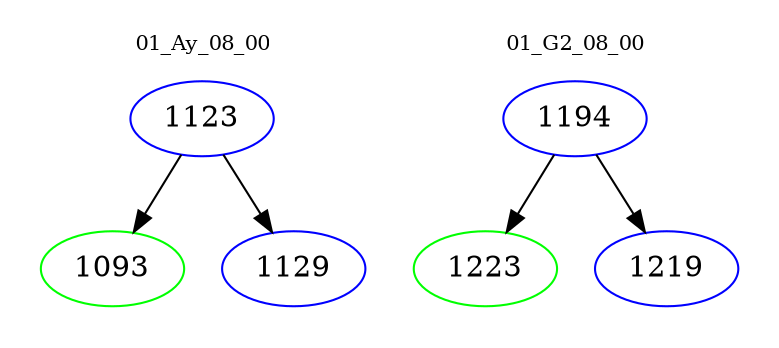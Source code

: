 digraph{
subgraph cluster_0 {
color = white
label = "01_Ay_08_00";
fontsize=10;
T0_1123 [label="1123", color="blue"]
T0_1123 -> T0_1093 [color="black"]
T0_1093 [label="1093", color="green"]
T0_1123 -> T0_1129 [color="black"]
T0_1129 [label="1129", color="blue"]
}
subgraph cluster_1 {
color = white
label = "01_G2_08_00";
fontsize=10;
T1_1194 [label="1194", color="blue"]
T1_1194 -> T1_1223 [color="black"]
T1_1223 [label="1223", color="green"]
T1_1194 -> T1_1219 [color="black"]
T1_1219 [label="1219", color="blue"]
}
}
